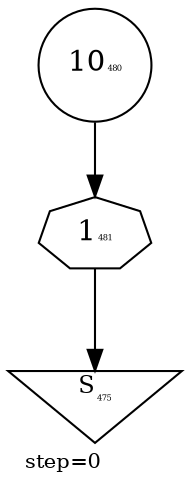 digraph {
  graph  [labelloc=bottom,labeljust=left,fontsize="10",label="step=0"];
  "475" [shape=invtriangle,peripheries="1",label=<<SUP>S</SUP><FONT POINT-SIZE='4'>475</FONT>>,labelfontcolor=black,color=black];
  "480" [shape=circle,peripheries="1",label=<10<FONT POINT-SIZE='4'>480</FONT>>,labelfontcolor=Black,color=black];
  "481" [label=<1<FONT POINT-SIZE='4'>481</FONT>>,peripheries="1",color=black,shape=septagon];
  "480" -> "481" [color=black];
  "481" -> "475" [color=black];
}